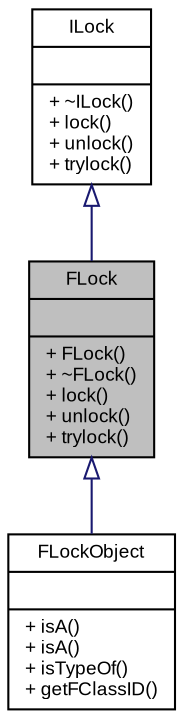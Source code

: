 digraph G
{
  bgcolor="transparent";
  edge [fontname="Arial",fontsize="9",labelfontname="Arial",labelfontsize="9"];
  node [fontname="Arial",fontsize="9",shape=record];
  Node1 [label="{FLock\n||+ FLock()\l+ ~FLock()\l+ lock()\l+ unlock()\l+ trylock()\l}",height=0.2,width=0.4,color="black", fillcolor="grey75", style="filled" fontcolor="black"];
  Node2 -> Node1 [dir=back,color="midnightblue",fontsize="9",style="solid",arrowtail="empty",fontname="Arial"];
  Node2 [label="{ILock\n||+ ~ILock()\l+ lock()\l+ unlock()\l+ trylock()\l}",height=0.2,width=0.4,color="black",URL="$structSteinberg_1_1ILock.html",tooltip="Lock interface declaration."];
  Node1 -> Node3 [dir=back,color="midnightblue",fontsize="9",style="solid",arrowtail="empty",fontname="Arial"];
  Node3 [label="{FLockObject\n||+ isA()\l+ isA()\l+ isTypeOf()\l+ getFClassID()\l}",height=0.2,width=0.4,color="black",URL="$classSteinberg_1_1FLockObject.html",tooltip="FLockObj declaration."];
}
